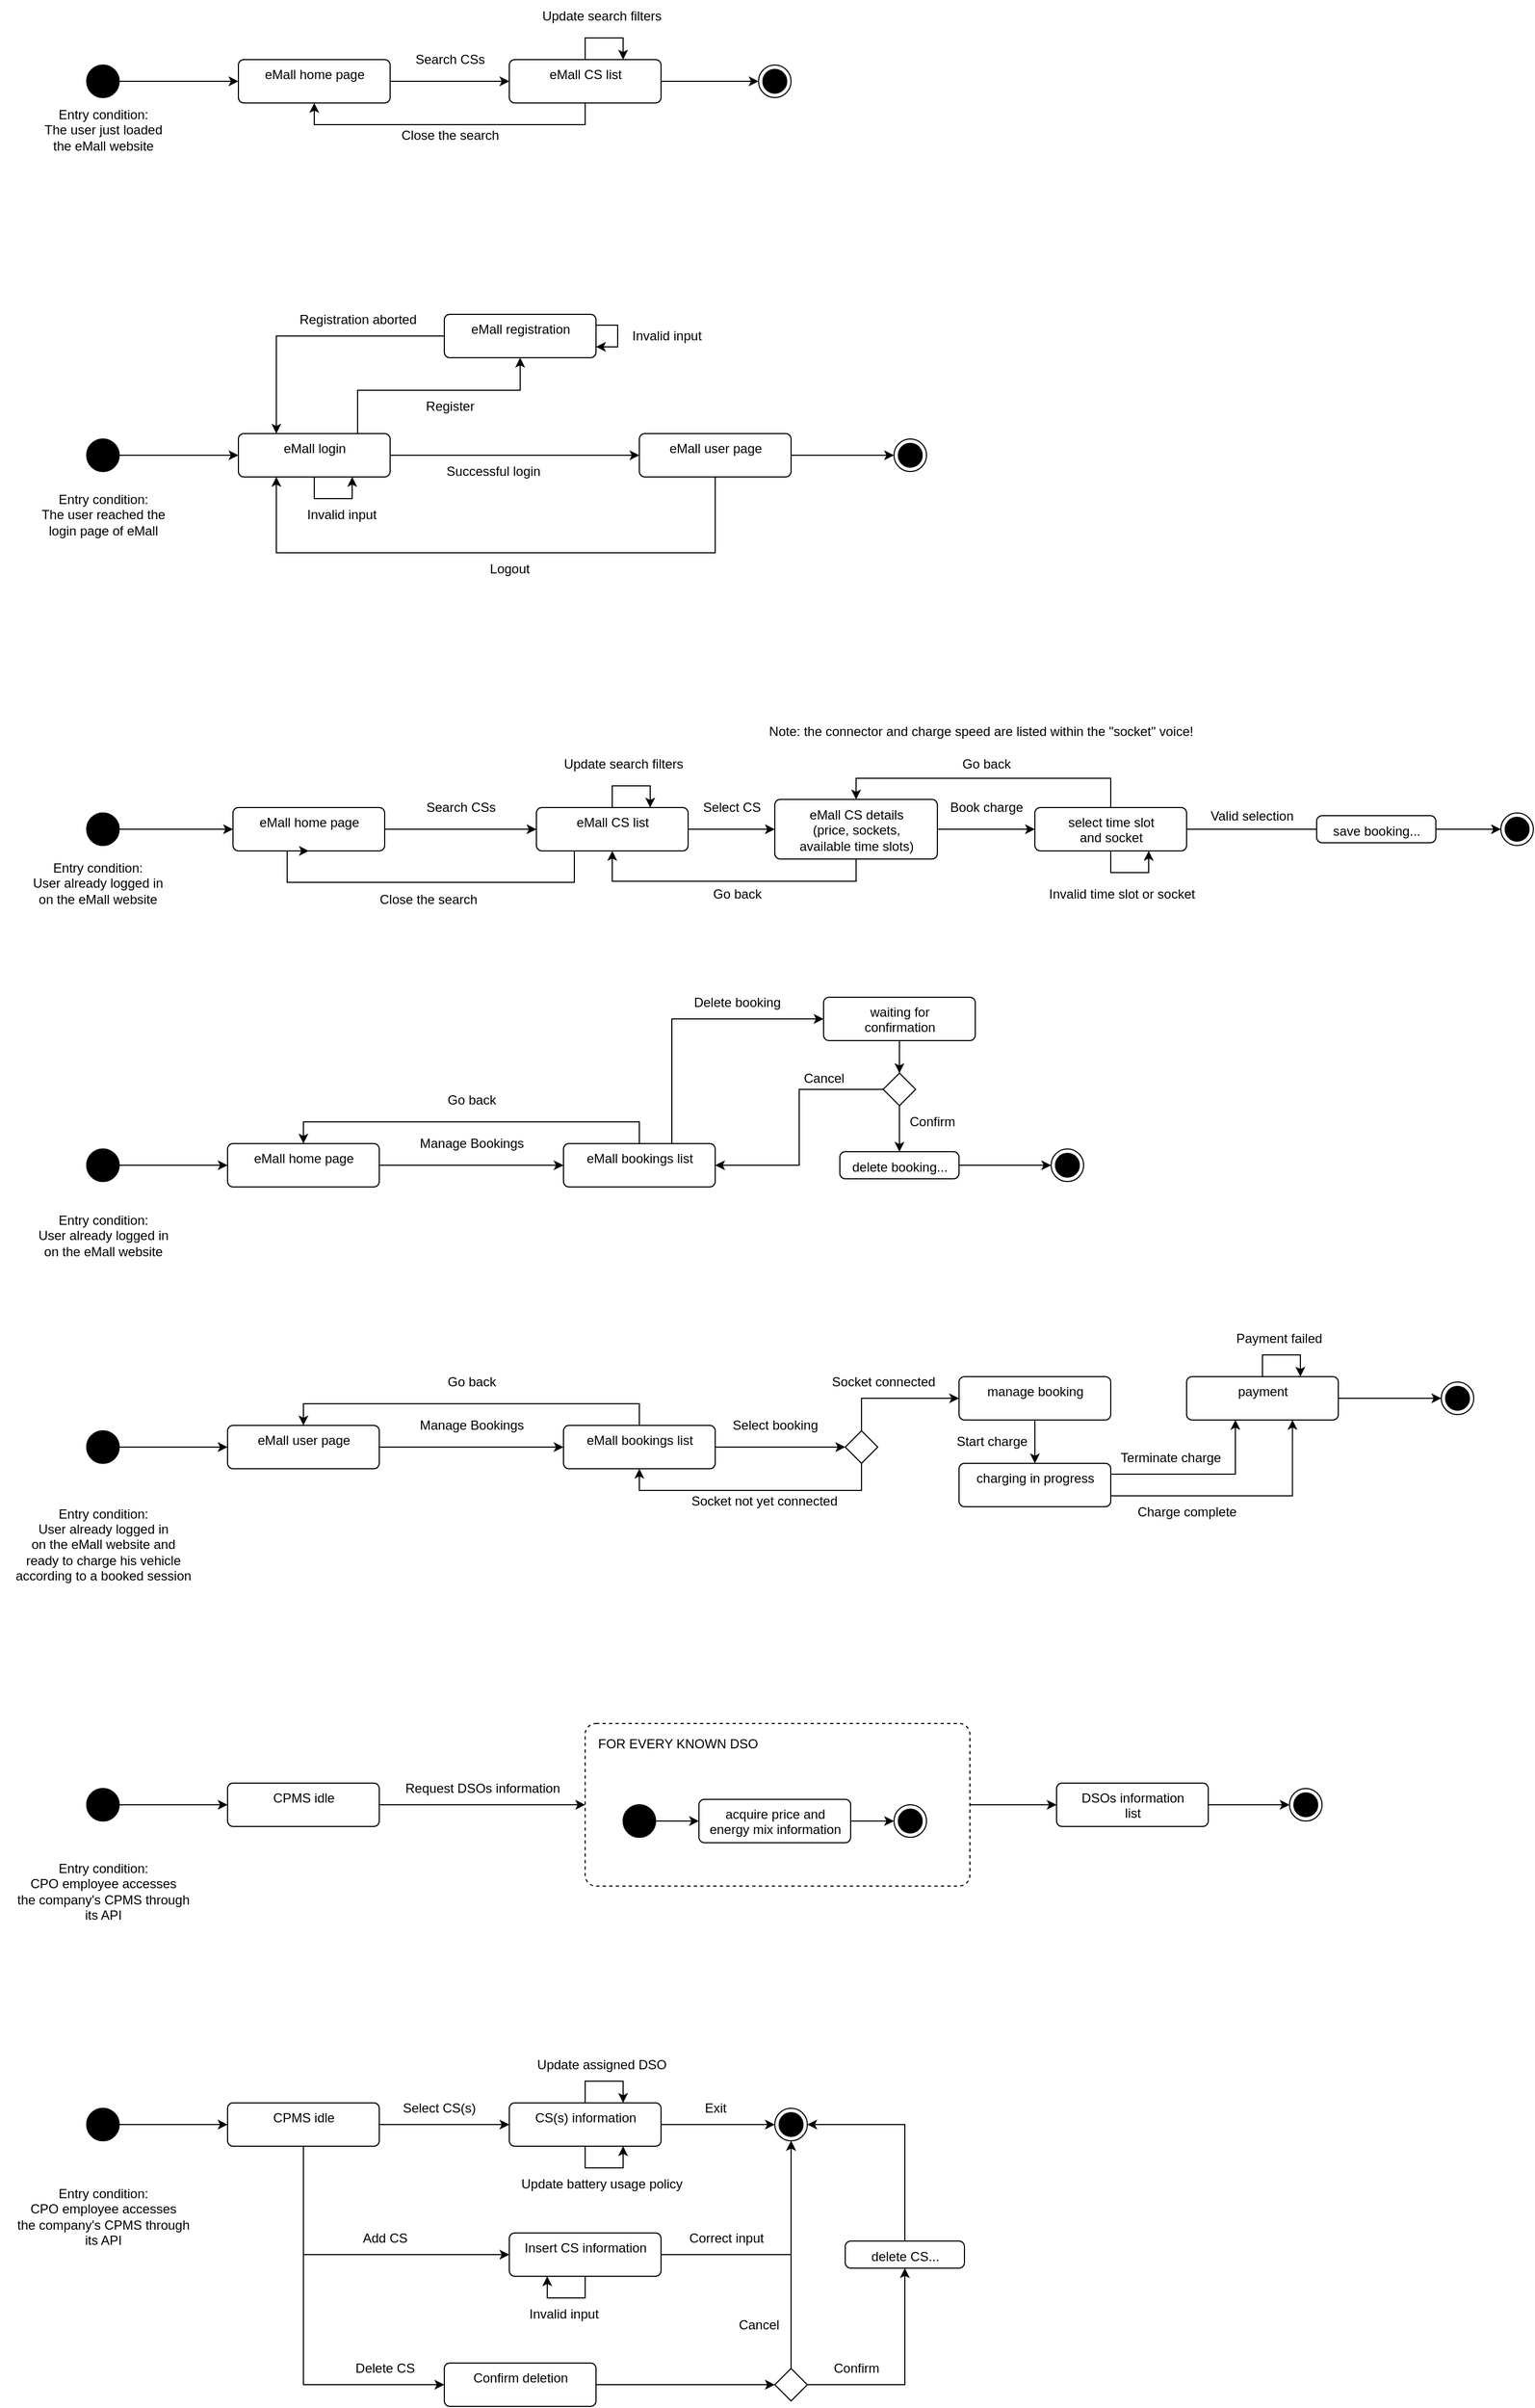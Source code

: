 <mxfile version="20.5.3" type="device"><diagram id="C5RBs43oDa-KdzZeNtuy" name="Page-1"><mxGraphModel dx="1718" dy="927" grid="1" gridSize="10" guides="1" tooltips="1" connect="1" arrows="1" fold="1" page="1" pageScale="1" pageWidth="4681" pageHeight="3300" math="0" shadow="0"><root><mxCell id="WIyWlLk6GJQsqaUBKTNV-0"/><mxCell id="WIyWlLk6GJQsqaUBKTNV-1" parent="WIyWlLk6GJQsqaUBKTNV-0"/><mxCell id="OtQPe9uXSExSUuYNANN4-5" style="edgeStyle=orthogonalEdgeStyle;rounded=0;orthogonalLoop=1;jettySize=auto;html=1;" parent="WIyWlLk6GJQsqaUBKTNV-1" source="OtQPe9uXSExSUuYNANN4-1" target="OtQPe9uXSExSUuYNANN4-2" edge="1"><mxGeometry relative="1" as="geometry"/></mxCell><mxCell id="OtQPe9uXSExSUuYNANN4-1" value="" style="ellipse;fillColor=strokeColor;" parent="WIyWlLk6GJQsqaUBKTNV-1" vertex="1"><mxGeometry x="110" y="455" width="30" height="30" as="geometry"/></mxCell><mxCell id="D8yRVli4cVq_1flrbbhO-0" style="edgeStyle=orthogonalEdgeStyle;rounded=0;orthogonalLoop=1;jettySize=auto;html=1;" edge="1" parent="WIyWlLk6GJQsqaUBKTNV-1" source="OtQPe9uXSExSUuYNANN4-2" target="OtQPe9uXSExSUuYNANN4-19"><mxGeometry relative="1" as="geometry"/></mxCell><mxCell id="D8yRVli4cVq_1flrbbhO-3" style="edgeStyle=orthogonalEdgeStyle;rounded=0;orthogonalLoop=1;jettySize=auto;html=1;entryX=0.5;entryY=1;entryDx=0;entryDy=0;" edge="1" parent="WIyWlLk6GJQsqaUBKTNV-1" source="OtQPe9uXSExSUuYNANN4-2" target="OtQPe9uXSExSUuYNANN4-6"><mxGeometry relative="1" as="geometry"><Array as="points"><mxPoint x="360" y="410"/><mxPoint x="510" y="410"/></Array></mxGeometry></mxCell><mxCell id="OtQPe9uXSExSUuYNANN4-2" value="eMall login" style="html=1;align=center;verticalAlign=top;rounded=1;absoluteArcSize=1;arcSize=10;dashed=0;" parent="WIyWlLk6GJQsqaUBKTNV-1" vertex="1"><mxGeometry x="250" y="450" width="140" height="40" as="geometry"/></mxCell><mxCell id="D8yRVli4cVq_1flrbbhO-4" style="edgeStyle=orthogonalEdgeStyle;rounded=0;orthogonalLoop=1;jettySize=auto;html=1;entryX=0.25;entryY=0;entryDx=0;entryDy=0;" edge="1" parent="WIyWlLk6GJQsqaUBKTNV-1" source="OtQPe9uXSExSUuYNANN4-6" target="OtQPe9uXSExSUuYNANN4-2"><mxGeometry relative="1" as="geometry"/></mxCell><mxCell id="OtQPe9uXSExSUuYNANN4-6" value="eMall registration" style="html=1;align=center;verticalAlign=top;rounded=1;absoluteArcSize=1;arcSize=10;dashed=0;" parent="WIyWlLk6GJQsqaUBKTNV-1" vertex="1"><mxGeometry x="440" y="340" width="140" height="40" as="geometry"/></mxCell><mxCell id="OtQPe9uXSExSUuYNANN4-9" value="Register" style="text;html=1;align=center;verticalAlign=middle;resizable=0;points=[];autosize=1;strokeColor=none;fillColor=none;" parent="WIyWlLk6GJQsqaUBKTNV-1" vertex="1"><mxGeometry x="410" y="410" width="70" height="30" as="geometry"/></mxCell><mxCell id="OtQPe9uXSExSUuYNANN4-18" value="Registration aborted" style="text;html=1;align=center;verticalAlign=middle;resizable=0;points=[];autosize=1;strokeColor=none;fillColor=none;" parent="WIyWlLk6GJQsqaUBKTNV-1" vertex="1"><mxGeometry x="290" y="330" width="140" height="30" as="geometry"/></mxCell><mxCell id="OtQPe9uXSExSUuYNANN4-22" style="edgeStyle=orthogonalEdgeStyle;rounded=0;orthogonalLoop=1;jettySize=auto;html=1;" parent="WIyWlLk6GJQsqaUBKTNV-1" source="OtQPe9uXSExSUuYNANN4-19" target="OtQPe9uXSExSUuYNANN4-21" edge="1"><mxGeometry relative="1" as="geometry"/></mxCell><mxCell id="D8yRVli4cVq_1flrbbhO-1" style="edgeStyle=orthogonalEdgeStyle;rounded=0;orthogonalLoop=1;jettySize=auto;html=1;entryX=0.25;entryY=1;entryDx=0;entryDy=0;" edge="1" parent="WIyWlLk6GJQsqaUBKTNV-1" source="OtQPe9uXSExSUuYNANN4-19" target="OtQPe9uXSExSUuYNANN4-2"><mxGeometry relative="1" as="geometry"><Array as="points"><mxPoint x="690" y="560"/><mxPoint x="285" y="560"/></Array></mxGeometry></mxCell><mxCell id="OtQPe9uXSExSUuYNANN4-19" value="eMall user page" style="html=1;align=center;verticalAlign=top;rounded=1;absoluteArcSize=1;arcSize=10;dashed=0;" parent="WIyWlLk6GJQsqaUBKTNV-1" vertex="1"><mxGeometry x="620" y="450" width="140" height="40" as="geometry"/></mxCell><mxCell id="OtQPe9uXSExSUuYNANN4-21" value="" style="ellipse;html=1;shape=endState;fillColor=strokeColor;" parent="WIyWlLk6GJQsqaUBKTNV-1" vertex="1"><mxGeometry x="855" y="455" width="30" height="30" as="geometry"/></mxCell><mxCell id="OtQPe9uXSExSUuYNANN4-23" style="edgeStyle=orthogonalEdgeStyle;rounded=0;orthogonalLoop=1;jettySize=auto;html=1;" parent="WIyWlLk6GJQsqaUBKTNV-1" source="OtQPe9uXSExSUuYNANN4-6" target="OtQPe9uXSExSUuYNANN4-6" edge="1"><mxGeometry relative="1" as="geometry"/></mxCell><mxCell id="OtQPe9uXSExSUuYNANN4-24" value="Invalid input" style="text;html=1;align=center;verticalAlign=middle;resizable=0;points=[];autosize=1;strokeColor=none;fillColor=none;" parent="WIyWlLk6GJQsqaUBKTNV-1" vertex="1"><mxGeometry x="600" y="345" width="90" height="30" as="geometry"/></mxCell><mxCell id="OtQPe9uXSExSUuYNANN4-26" value="Successful login" style="text;html=1;align=center;verticalAlign=middle;resizable=0;points=[];autosize=1;strokeColor=none;fillColor=none;" parent="WIyWlLk6GJQsqaUBKTNV-1" vertex="1"><mxGeometry x="430" y="470" width="110" height="30" as="geometry"/></mxCell><mxCell id="OtQPe9uXSExSUuYNANN4-30" style="edgeStyle=orthogonalEdgeStyle;rounded=0;orthogonalLoop=1;jettySize=auto;html=1;" parent="WIyWlLk6GJQsqaUBKTNV-1" source="OtQPe9uXSExSUuYNANN4-27" target="OtQPe9uXSExSUuYNANN4-28" edge="1"><mxGeometry relative="1" as="geometry"/></mxCell><mxCell id="OtQPe9uXSExSUuYNANN4-27" value="" style="ellipse;fillColor=strokeColor;" parent="WIyWlLk6GJQsqaUBKTNV-1" vertex="1"><mxGeometry x="110" y="800" width="30" height="30" as="geometry"/></mxCell><mxCell id="OtQPe9uXSExSUuYNANN4-51" style="edgeStyle=orthogonalEdgeStyle;rounded=0;orthogonalLoop=1;jettySize=auto;html=1;" parent="WIyWlLk6GJQsqaUBKTNV-1" source="OtQPe9uXSExSUuYNANN4-28" target="OtQPe9uXSExSUuYNANN4-48" edge="1"><mxGeometry relative="1" as="geometry"/></mxCell><mxCell id="OtQPe9uXSExSUuYNANN4-28" value="eMall home page" style="html=1;align=center;verticalAlign=top;rounded=1;absoluteArcSize=1;arcSize=10;dashed=0;" parent="WIyWlLk6GJQsqaUBKTNV-1" vertex="1"><mxGeometry x="245" y="795" width="140" height="40" as="geometry"/></mxCell><mxCell id="OtQPe9uXSExSUuYNANN4-33" style="edgeStyle=orthogonalEdgeStyle;rounded=0;orthogonalLoop=1;jettySize=auto;html=1;" parent="WIyWlLk6GJQsqaUBKTNV-1" source="OtQPe9uXSExSUuYNANN4-31" target="OtQPe9uXSExSUuYNANN4-32" edge="1"><mxGeometry relative="1" as="geometry"/></mxCell><mxCell id="OtQPe9uXSExSUuYNANN4-31" value="" style="ellipse;fillColor=strokeColor;" parent="WIyWlLk6GJQsqaUBKTNV-1" vertex="1"><mxGeometry x="110" y="110" width="30" height="30" as="geometry"/></mxCell><mxCell id="OtQPe9uXSExSUuYNANN4-35" style="edgeStyle=orthogonalEdgeStyle;rounded=0;orthogonalLoop=1;jettySize=auto;html=1;entryX=0;entryY=0.5;entryDx=0;entryDy=0;" parent="WIyWlLk6GJQsqaUBKTNV-1" source="OtQPe9uXSExSUuYNANN4-32" target="OtQPe9uXSExSUuYNANN4-34" edge="1"><mxGeometry relative="1" as="geometry"/></mxCell><mxCell id="OtQPe9uXSExSUuYNANN4-32" value="eMall home page" style="html=1;align=center;verticalAlign=top;rounded=1;absoluteArcSize=1;arcSize=10;dashed=0;" parent="WIyWlLk6GJQsqaUBKTNV-1" vertex="1"><mxGeometry x="250" y="105" width="140" height="40" as="geometry"/></mxCell><mxCell id="OtQPe9uXSExSUuYNANN4-42" style="edgeStyle=orthogonalEdgeStyle;rounded=0;orthogonalLoop=1;jettySize=auto;html=1;" parent="WIyWlLk6GJQsqaUBKTNV-1" source="OtQPe9uXSExSUuYNANN4-34" target="OtQPe9uXSExSUuYNANN4-39" edge="1"><mxGeometry relative="1" as="geometry"/></mxCell><mxCell id="OtQPe9uXSExSUuYNANN4-43" style="edgeStyle=orthogonalEdgeStyle;rounded=0;orthogonalLoop=1;jettySize=auto;html=1;entryX=0.5;entryY=1;entryDx=0;entryDy=0;" parent="WIyWlLk6GJQsqaUBKTNV-1" source="OtQPe9uXSExSUuYNANN4-34" target="OtQPe9uXSExSUuYNANN4-32" edge="1"><mxGeometry relative="1" as="geometry"><Array as="points"><mxPoint x="570" y="165"/><mxPoint x="320" y="165"/></Array></mxGeometry></mxCell><mxCell id="OtQPe9uXSExSUuYNANN4-34" value="eMall CS list" style="html=1;align=center;verticalAlign=top;rounded=1;absoluteArcSize=1;arcSize=10;dashed=0;" parent="WIyWlLk6GJQsqaUBKTNV-1" vertex="1"><mxGeometry x="500" y="105" width="140" height="40" as="geometry"/></mxCell><mxCell id="OtQPe9uXSExSUuYNANN4-36" value="Search CSs" style="text;html=1;align=center;verticalAlign=middle;resizable=0;points=[];autosize=1;strokeColor=none;fillColor=none;" parent="WIyWlLk6GJQsqaUBKTNV-1" vertex="1"><mxGeometry x="400" y="90" width="90" height="30" as="geometry"/></mxCell><mxCell id="OtQPe9uXSExSUuYNANN4-37" style="edgeStyle=orthogonalEdgeStyle;rounded=0;orthogonalLoop=1;jettySize=auto;html=1;entryX=0.75;entryY=0;entryDx=0;entryDy=0;" parent="WIyWlLk6GJQsqaUBKTNV-1" source="OtQPe9uXSExSUuYNANN4-34" target="OtQPe9uXSExSUuYNANN4-34" edge="1"><mxGeometry relative="1" as="geometry"><Array as="points"><mxPoint x="570" y="85"/><mxPoint x="605" y="85"/></Array></mxGeometry></mxCell><mxCell id="OtQPe9uXSExSUuYNANN4-38" value="Update search filters" style="text;html=1;align=center;verticalAlign=middle;resizable=0;points=[];autosize=1;strokeColor=none;fillColor=none;" parent="WIyWlLk6GJQsqaUBKTNV-1" vertex="1"><mxGeometry x="515" y="50" width="140" height="30" as="geometry"/></mxCell><mxCell id="OtQPe9uXSExSUuYNANN4-39" value="" style="ellipse;html=1;shape=endState;fillColor=strokeColor;" parent="WIyWlLk6GJQsqaUBKTNV-1" vertex="1"><mxGeometry x="730" y="110" width="30" height="30" as="geometry"/></mxCell><mxCell id="OtQPe9uXSExSUuYNANN4-44" value="Close the search" style="text;html=1;align=center;verticalAlign=middle;resizable=0;points=[];autosize=1;strokeColor=none;fillColor=none;" parent="WIyWlLk6GJQsqaUBKTNV-1" vertex="1"><mxGeometry x="385" y="160" width="120" height="30" as="geometry"/></mxCell><mxCell id="OtQPe9uXSExSUuYNANN4-46" value="Logout" style="text;html=1;align=center;verticalAlign=middle;resizable=0;points=[];autosize=1;strokeColor=none;fillColor=none;" parent="WIyWlLk6GJQsqaUBKTNV-1" vertex="1"><mxGeometry x="470" y="560" width="60" height="30" as="geometry"/></mxCell><mxCell id="OtQPe9uXSExSUuYNANN4-55" style="edgeStyle=orthogonalEdgeStyle;rounded=0;orthogonalLoop=1;jettySize=auto;html=1;entryX=0;entryY=0.5;entryDx=0;entryDy=0;" parent="WIyWlLk6GJQsqaUBKTNV-1" source="OtQPe9uXSExSUuYNANN4-48" target="OtQPe9uXSExSUuYNANN4-54" edge="1"><mxGeometry relative="1" as="geometry"/></mxCell><mxCell id="OtQPe9uXSExSUuYNANN4-88" style="edgeStyle=orthogonalEdgeStyle;rounded=0;orthogonalLoop=1;jettySize=auto;html=1;exitX=0.25;exitY=1;exitDx=0;exitDy=0;entryX=0.5;entryY=1;entryDx=0;entryDy=0;" parent="WIyWlLk6GJQsqaUBKTNV-1" source="OtQPe9uXSExSUuYNANN4-48" target="OtQPe9uXSExSUuYNANN4-28" edge="1"><mxGeometry relative="1" as="geometry"><Array as="points"><mxPoint x="560" y="864"/><mxPoint x="295" y="864"/></Array></mxGeometry></mxCell><mxCell id="OtQPe9uXSExSUuYNANN4-48" value="eMall CS list" style="html=1;align=center;verticalAlign=top;rounded=1;absoluteArcSize=1;arcSize=10;dashed=0;" parent="WIyWlLk6GJQsqaUBKTNV-1" vertex="1"><mxGeometry x="525" y="795" width="140" height="40" as="geometry"/></mxCell><mxCell id="OtQPe9uXSExSUuYNANN4-50" value="Search CSs" style="text;html=1;align=center;verticalAlign=middle;resizable=0;points=[];autosize=1;strokeColor=none;fillColor=none;" parent="WIyWlLk6GJQsqaUBKTNV-1" vertex="1"><mxGeometry x="410" y="780" width="90" height="30" as="geometry"/></mxCell><mxCell id="OtQPe9uXSExSUuYNANN4-52" value="Update search filters" style="text;html=1;align=center;verticalAlign=middle;resizable=0;points=[];autosize=1;strokeColor=none;fillColor=none;" parent="WIyWlLk6GJQsqaUBKTNV-1" vertex="1"><mxGeometry x="535" y="740" width="140" height="30" as="geometry"/></mxCell><mxCell id="OtQPe9uXSExSUuYNANN4-53" style="edgeStyle=orthogonalEdgeStyle;rounded=0;orthogonalLoop=1;jettySize=auto;html=1;entryX=0.75;entryY=0;entryDx=0;entryDy=0;" parent="WIyWlLk6GJQsqaUBKTNV-1" source="OtQPe9uXSExSUuYNANN4-48" target="OtQPe9uXSExSUuYNANN4-48" edge="1"><mxGeometry relative="1" as="geometry"><Array as="points"><mxPoint x="595" y="775"/><mxPoint x="630" y="775"/></Array></mxGeometry></mxCell><mxCell id="OtQPe9uXSExSUuYNANN4-58" style="edgeStyle=orthogonalEdgeStyle;rounded=0;orthogonalLoop=1;jettySize=auto;html=1;entryX=0.5;entryY=1;entryDx=0;entryDy=0;" parent="WIyWlLk6GJQsqaUBKTNV-1" source="OtQPe9uXSExSUuYNANN4-54" target="OtQPe9uXSExSUuYNANN4-48" edge="1"><mxGeometry relative="1" as="geometry"><Array as="points"><mxPoint x="820" y="863"/><mxPoint x="595" y="863"/></Array></mxGeometry></mxCell><mxCell id="OtQPe9uXSExSUuYNANN4-62" style="edgeStyle=orthogonalEdgeStyle;rounded=0;orthogonalLoop=1;jettySize=auto;html=1;entryX=0;entryY=0.5;entryDx=0;entryDy=0;" parent="WIyWlLk6GJQsqaUBKTNV-1" source="OtQPe9uXSExSUuYNANN4-54" target="OtQPe9uXSExSUuYNANN4-60" edge="1"><mxGeometry relative="1" as="geometry"/></mxCell><mxCell id="OtQPe9uXSExSUuYNANN4-54" value="&lt;div&gt;eMall CS details&lt;/div&gt;&lt;div&gt;(price, sockets,&lt;br&gt;&lt;/div&gt;&lt;div&gt;available time slots)&lt;br&gt;&lt;/div&gt;" style="html=1;align=center;verticalAlign=top;rounded=1;absoluteArcSize=1;arcSize=10;dashed=0;" parent="WIyWlLk6GJQsqaUBKTNV-1" vertex="1"><mxGeometry x="745" y="787.5" width="150" height="55" as="geometry"/></mxCell><mxCell id="OtQPe9uXSExSUuYNANN4-59" value="Go back" style="text;html=1;align=center;verticalAlign=middle;resizable=0;points=[];autosize=1;strokeColor=none;fillColor=none;" parent="WIyWlLk6GJQsqaUBKTNV-1" vertex="1"><mxGeometry x="675" y="860" width="70" height="30" as="geometry"/></mxCell><mxCell id="OtQPe9uXSExSUuYNANN4-70" style="edgeStyle=orthogonalEdgeStyle;rounded=0;orthogonalLoop=1;jettySize=auto;html=1;entryX=0;entryY=0.5;entryDx=0;entryDy=0;startArrow=none;" parent="WIyWlLk6GJQsqaUBKTNV-1" source="D8yRVli4cVq_1flrbbhO-13" target="OtQPe9uXSExSUuYNANN4-67" edge="1"><mxGeometry relative="1" as="geometry"/></mxCell><mxCell id="OtQPe9uXSExSUuYNANN4-71" style="edgeStyle=orthogonalEdgeStyle;rounded=0;orthogonalLoop=1;jettySize=auto;html=1;entryX=0.5;entryY=0;entryDx=0;entryDy=0;" parent="WIyWlLk6GJQsqaUBKTNV-1" source="OtQPe9uXSExSUuYNANN4-60" target="OtQPe9uXSExSUuYNANN4-54" edge="1"><mxGeometry relative="1" as="geometry"><Array as="points"><mxPoint x="1055" y="768"/><mxPoint x="820" y="768"/></Array></mxGeometry></mxCell><mxCell id="OtQPe9uXSExSUuYNANN4-60" value="&lt;div&gt;select time slot&lt;/div&gt;&lt;div&gt;and socket&lt;br&gt;&lt;/div&gt;" style="html=1;align=center;verticalAlign=top;rounded=1;absoluteArcSize=1;arcSize=10;dashed=0;" parent="WIyWlLk6GJQsqaUBKTNV-1" vertex="1"><mxGeometry x="985" y="795" width="140" height="40" as="geometry"/></mxCell><mxCell id="OtQPe9uXSExSUuYNANN4-61" value="Select CS" style="text;html=1;align=center;verticalAlign=middle;resizable=0;points=[];autosize=1;strokeColor=none;fillColor=none;" parent="WIyWlLk6GJQsqaUBKTNV-1" vertex="1"><mxGeometry x="665" y="780" width="80" height="30" as="geometry"/></mxCell><mxCell id="OtQPe9uXSExSUuYNANN4-65" value="Book charge" style="text;html=1;align=center;verticalAlign=middle;resizable=0;points=[];autosize=1;strokeColor=none;fillColor=none;" parent="WIyWlLk6GJQsqaUBKTNV-1" vertex="1"><mxGeometry x="895" y="780" width="90" height="30" as="geometry"/></mxCell><mxCell id="OtQPe9uXSExSUuYNANN4-66" value="Note: the connector and charge speed are listed within the &quot;socket&quot; voice!" style="text;html=1;align=center;verticalAlign=middle;resizable=0;points=[];autosize=1;strokeColor=none;fillColor=none;" parent="WIyWlLk6GJQsqaUBKTNV-1" vertex="1"><mxGeometry x="725" y="710" width="420" height="30" as="geometry"/></mxCell><mxCell id="OtQPe9uXSExSUuYNANN4-67" value="" style="ellipse;html=1;shape=endState;fillColor=strokeColor;" parent="WIyWlLk6GJQsqaUBKTNV-1" vertex="1"><mxGeometry x="1415" y="800" width="30" height="30" as="geometry"/></mxCell><mxCell id="OtQPe9uXSExSUuYNANN4-72" value="Go back" style="text;html=1;align=center;verticalAlign=middle;resizable=0;points=[];autosize=1;strokeColor=none;fillColor=none;" parent="WIyWlLk6GJQsqaUBKTNV-1" vertex="1"><mxGeometry x="905" y="740" width="70" height="30" as="geometry"/></mxCell><mxCell id="OtQPe9uXSExSUuYNANN4-74" style="edgeStyle=orthogonalEdgeStyle;rounded=0;orthogonalLoop=1;jettySize=auto;html=1;entryX=0.75;entryY=1;entryDx=0;entryDy=0;" parent="WIyWlLk6GJQsqaUBKTNV-1" source="OtQPe9uXSExSUuYNANN4-60" target="OtQPe9uXSExSUuYNANN4-60" edge="1"><mxGeometry relative="1" as="geometry"><Array as="points"><mxPoint x="1055" y="855"/><mxPoint x="1090" y="855"/></Array></mxGeometry></mxCell><mxCell id="OtQPe9uXSExSUuYNANN4-75" value="Invalid time slot or socket" style="text;html=1;align=center;verticalAlign=middle;resizable=0;points=[];autosize=1;strokeColor=none;fillColor=none;" parent="WIyWlLk6GJQsqaUBKTNV-1" vertex="1"><mxGeometry x="985" y="860" width="160" height="30" as="geometry"/></mxCell><mxCell id="OtQPe9uXSExSUuYNANN4-82" style="edgeStyle=orthogonalEdgeStyle;rounded=0;orthogonalLoop=1;jettySize=auto;html=1;" parent="WIyWlLk6GJQsqaUBKTNV-1" source="OtQPe9uXSExSUuYNANN4-76" target="OtQPe9uXSExSUuYNANN4-79" edge="1"><mxGeometry relative="1" as="geometry"/></mxCell><mxCell id="OtQPe9uXSExSUuYNANN4-76" value="" style="ellipse;fillColor=strokeColor;" parent="WIyWlLk6GJQsqaUBKTNV-1" vertex="1"><mxGeometry x="110" y="1110" width="30" height="30" as="geometry"/></mxCell><mxCell id="OtQPe9uXSExSUuYNANN4-84" style="edgeStyle=orthogonalEdgeStyle;rounded=0;orthogonalLoop=1;jettySize=auto;html=1;" parent="WIyWlLk6GJQsqaUBKTNV-1" source="OtQPe9uXSExSUuYNANN4-79" target="OtQPe9uXSExSUuYNANN4-83" edge="1"><mxGeometry relative="1" as="geometry"/></mxCell><mxCell id="OtQPe9uXSExSUuYNANN4-79" value="eMall home page" style="html=1;align=center;verticalAlign=top;rounded=1;absoluteArcSize=1;arcSize=10;dashed=0;" parent="WIyWlLk6GJQsqaUBKTNV-1" vertex="1"><mxGeometry x="240" y="1105" width="140" height="40" as="geometry"/></mxCell><mxCell id="OtQPe9uXSExSUuYNANN4-86" style="edgeStyle=orthogonalEdgeStyle;rounded=0;orthogonalLoop=1;jettySize=auto;html=1;entryX=0.5;entryY=0;entryDx=0;entryDy=0;" parent="WIyWlLk6GJQsqaUBKTNV-1" source="OtQPe9uXSExSUuYNANN4-83" target="OtQPe9uXSExSUuYNANN4-79" edge="1"><mxGeometry relative="1" as="geometry"><Array as="points"><mxPoint x="620" y="1085"/><mxPoint x="310" y="1085"/></Array></mxGeometry></mxCell><mxCell id="OtQPe9uXSExSUuYNANN4-95" style="edgeStyle=orthogonalEdgeStyle;rounded=0;orthogonalLoop=1;jettySize=auto;html=1;entryX=0;entryY=0.5;entryDx=0;entryDy=0;" parent="WIyWlLk6GJQsqaUBKTNV-1" source="OtQPe9uXSExSUuYNANN4-83" target="OtQPe9uXSExSUuYNANN4-92" edge="1"><mxGeometry relative="1" as="geometry"><Array as="points"><mxPoint x="650" y="990"/></Array></mxGeometry></mxCell><mxCell id="OtQPe9uXSExSUuYNANN4-83" value="eMall bookings list" style="html=1;align=center;verticalAlign=top;rounded=1;absoluteArcSize=1;arcSize=10;dashed=0;" parent="WIyWlLk6GJQsqaUBKTNV-1" vertex="1"><mxGeometry x="550" y="1105" width="140" height="40" as="geometry"/></mxCell><mxCell id="OtQPe9uXSExSUuYNANN4-85" value="Manage Bookings" style="text;html=1;align=center;verticalAlign=middle;resizable=0;points=[];autosize=1;strokeColor=none;fillColor=none;" parent="WIyWlLk6GJQsqaUBKTNV-1" vertex="1"><mxGeometry x="405" y="1090" width="120" height="30" as="geometry"/></mxCell><mxCell id="OtQPe9uXSExSUuYNANN4-87" value="Go back" style="text;html=1;align=center;verticalAlign=middle;resizable=0;points=[];autosize=1;strokeColor=none;fillColor=none;" parent="WIyWlLk6GJQsqaUBKTNV-1" vertex="1"><mxGeometry x="430" y="1050" width="70" height="30" as="geometry"/></mxCell><mxCell id="OtQPe9uXSExSUuYNANN4-102" style="edgeStyle=orthogonalEdgeStyle;rounded=0;orthogonalLoop=1;jettySize=auto;html=1;entryX=0.5;entryY=0;entryDx=0;entryDy=0;" parent="WIyWlLk6GJQsqaUBKTNV-1" source="OtQPe9uXSExSUuYNANN4-92" target="OtQPe9uXSExSUuYNANN4-101" edge="1"><mxGeometry relative="1" as="geometry"/></mxCell><mxCell id="OtQPe9uXSExSUuYNANN4-92" value="&lt;div&gt;waiting for&lt;/div&gt;&lt;div&gt;confirmation&lt;/div&gt;" style="html=1;align=center;verticalAlign=top;rounded=1;absoluteArcSize=1;arcSize=10;dashed=0;" parent="WIyWlLk6GJQsqaUBKTNV-1" vertex="1"><mxGeometry x="790" y="970" width="140" height="40" as="geometry"/></mxCell><mxCell id="OtQPe9uXSExSUuYNANN4-96" value="Delete booking" style="text;html=1;align=center;verticalAlign=middle;resizable=0;points=[];autosize=1;strokeColor=none;fillColor=none;" parent="WIyWlLk6GJQsqaUBKTNV-1" vertex="1"><mxGeometry x="655" y="960" width="110" height="30" as="geometry"/></mxCell><mxCell id="OtQPe9uXSExSUuYNANN4-104" style="edgeStyle=orthogonalEdgeStyle;rounded=0;orthogonalLoop=1;jettySize=auto;html=1;entryX=1;entryY=0.5;entryDx=0;entryDy=0;" parent="WIyWlLk6GJQsqaUBKTNV-1" source="OtQPe9uXSExSUuYNANN4-101" target="OtQPe9uXSExSUuYNANN4-83" edge="1"><mxGeometry relative="1" as="geometry"/></mxCell><mxCell id="OtQPe9uXSExSUuYNANN4-108" style="edgeStyle=orthogonalEdgeStyle;rounded=0;orthogonalLoop=1;jettySize=auto;html=1;" parent="WIyWlLk6GJQsqaUBKTNV-1" source="OtQPe9uXSExSUuYNANN4-101" target="OtQPe9uXSExSUuYNANN4-107" edge="1"><mxGeometry relative="1" as="geometry"/></mxCell><mxCell id="OtQPe9uXSExSUuYNANN4-101" value="" style="rhombus;" parent="WIyWlLk6GJQsqaUBKTNV-1" vertex="1"><mxGeometry x="845" y="1040" width="30" height="30" as="geometry"/></mxCell><mxCell id="OtQPe9uXSExSUuYNANN4-114" style="edgeStyle=orthogonalEdgeStyle;rounded=0;orthogonalLoop=1;jettySize=auto;html=1;entryX=0;entryY=0.5;entryDx=0;entryDy=0;" parent="WIyWlLk6GJQsqaUBKTNV-1" source="OtQPe9uXSExSUuYNANN4-107" target="OtQPe9uXSExSUuYNANN4-113" edge="1"><mxGeometry relative="1" as="geometry"/></mxCell><mxCell id="OtQPe9uXSExSUuYNANN4-107" value="delete booking..." style="html=1;align=center;verticalAlign=top;rounded=1;absoluteArcSize=1;arcSize=10;dashed=0;" parent="WIyWlLk6GJQsqaUBKTNV-1" vertex="1"><mxGeometry x="805" y="1112.5" width="110" height="25" as="geometry"/></mxCell><mxCell id="OtQPe9uXSExSUuYNANN4-110" value="Cancel" style="text;html=1;align=center;verticalAlign=middle;resizable=0;points=[];autosize=1;strokeColor=none;fillColor=none;" parent="WIyWlLk6GJQsqaUBKTNV-1" vertex="1"><mxGeometry x="760" y="1030" width="60" height="30" as="geometry"/></mxCell><mxCell id="OtQPe9uXSExSUuYNANN4-111" value="Confirm" style="text;html=1;align=center;verticalAlign=middle;resizable=0;points=[];autosize=1;strokeColor=none;fillColor=none;" parent="WIyWlLk6GJQsqaUBKTNV-1" vertex="1"><mxGeometry x="855" y="1070" width="70" height="30" as="geometry"/></mxCell><mxCell id="OtQPe9uXSExSUuYNANN4-112" value="Valid selection" style="text;html=1;align=center;verticalAlign=middle;resizable=0;points=[];autosize=1;strokeColor=none;fillColor=none;" parent="WIyWlLk6GJQsqaUBKTNV-1" vertex="1"><mxGeometry x="1135" y="787.5" width="100" height="30" as="geometry"/></mxCell><mxCell id="OtQPe9uXSExSUuYNANN4-113" value="" style="ellipse;html=1;shape=endState;fillColor=strokeColor;" parent="WIyWlLk6GJQsqaUBKTNV-1" vertex="1"><mxGeometry x="1000" y="1110" width="30" height="30" as="geometry"/></mxCell><mxCell id="OtQPe9uXSExSUuYNANN4-115" style="edgeStyle=orthogonalEdgeStyle;rounded=0;orthogonalLoop=1;jettySize=auto;html=1;" parent="WIyWlLk6GJQsqaUBKTNV-1" source="OtQPe9uXSExSUuYNANN4-116" target="OtQPe9uXSExSUuYNANN4-118" edge="1"><mxGeometry relative="1" as="geometry"/></mxCell><mxCell id="OtQPe9uXSExSUuYNANN4-116" value="" style="ellipse;fillColor=strokeColor;" parent="WIyWlLk6GJQsqaUBKTNV-1" vertex="1"><mxGeometry x="110" y="1370" width="30" height="30" as="geometry"/></mxCell><mxCell id="OtQPe9uXSExSUuYNANN4-117" style="edgeStyle=orthogonalEdgeStyle;rounded=0;orthogonalLoop=1;jettySize=auto;html=1;" parent="WIyWlLk6GJQsqaUBKTNV-1" source="OtQPe9uXSExSUuYNANN4-118" target="OtQPe9uXSExSUuYNANN4-121" edge="1"><mxGeometry relative="1" as="geometry"/></mxCell><mxCell id="OtQPe9uXSExSUuYNANN4-118" value="eMall user page" style="html=1;align=center;verticalAlign=top;rounded=1;absoluteArcSize=1;arcSize=10;dashed=0;" parent="WIyWlLk6GJQsqaUBKTNV-1" vertex="1"><mxGeometry x="240" y="1365" width="140" height="40" as="geometry"/></mxCell><mxCell id="OtQPe9uXSExSUuYNANN4-120" style="edgeStyle=orthogonalEdgeStyle;rounded=0;orthogonalLoop=1;jettySize=auto;html=1;entryX=0.5;entryY=0;entryDx=0;entryDy=0;" parent="WIyWlLk6GJQsqaUBKTNV-1" source="OtQPe9uXSExSUuYNANN4-121" target="OtQPe9uXSExSUuYNANN4-118" edge="1"><mxGeometry relative="1" as="geometry"><Array as="points"><mxPoint x="620" y="1345"/><mxPoint x="310" y="1345"/></Array></mxGeometry></mxCell><mxCell id="OtQPe9uXSExSUuYNANN4-128" style="edgeStyle=orthogonalEdgeStyle;rounded=0;orthogonalLoop=1;jettySize=auto;html=1;" parent="WIyWlLk6GJQsqaUBKTNV-1" source="OtQPe9uXSExSUuYNANN4-121" target="OtQPe9uXSExSUuYNANN4-127" edge="1"><mxGeometry relative="1" as="geometry"/></mxCell><mxCell id="OtQPe9uXSExSUuYNANN4-121" value="eMall bookings list" style="html=1;align=center;verticalAlign=top;rounded=1;absoluteArcSize=1;arcSize=10;dashed=0;" parent="WIyWlLk6GJQsqaUBKTNV-1" vertex="1"><mxGeometry x="550" y="1365" width="140" height="40" as="geometry"/></mxCell><mxCell id="OtQPe9uXSExSUuYNANN4-122" value="Manage Bookings" style="text;html=1;align=center;verticalAlign=middle;resizable=0;points=[];autosize=1;strokeColor=none;fillColor=none;" parent="WIyWlLk6GJQsqaUBKTNV-1" vertex="1"><mxGeometry x="405" y="1350" width="120" height="30" as="geometry"/></mxCell><mxCell id="OtQPe9uXSExSUuYNANN4-123" value="Go back" style="text;html=1;align=center;verticalAlign=middle;resizable=0;points=[];autosize=1;strokeColor=none;fillColor=none;" parent="WIyWlLk6GJQsqaUBKTNV-1" vertex="1"><mxGeometry x="430" y="1310" width="70" height="30" as="geometry"/></mxCell><mxCell id="OtQPe9uXSExSUuYNANN4-142" style="edgeStyle=orthogonalEdgeStyle;rounded=0;orthogonalLoop=1;jettySize=auto;html=1;" parent="WIyWlLk6GJQsqaUBKTNV-1" source="OtQPe9uXSExSUuYNANN4-124" target="OtQPe9uXSExSUuYNANN4-141" edge="1"><mxGeometry relative="1" as="geometry"/></mxCell><mxCell id="OtQPe9uXSExSUuYNANN4-124" value="manage booking" style="html=1;align=center;verticalAlign=top;rounded=1;absoluteArcSize=1;arcSize=10;dashed=0;" parent="WIyWlLk6GJQsqaUBKTNV-1" vertex="1"><mxGeometry x="915" y="1320" width="140" height="40" as="geometry"/></mxCell><mxCell id="OtQPe9uXSExSUuYNANN4-126" value="Select booking" style="text;html=1;align=center;verticalAlign=middle;resizable=0;points=[];autosize=1;strokeColor=none;fillColor=none;" parent="WIyWlLk6GJQsqaUBKTNV-1" vertex="1"><mxGeometry x="695" y="1350" width="100" height="30" as="geometry"/></mxCell><mxCell id="OtQPe9uXSExSUuYNANN4-129" style="edgeStyle=orthogonalEdgeStyle;rounded=0;orthogonalLoop=1;jettySize=auto;html=1;entryX=0;entryY=0.5;entryDx=0;entryDy=0;" parent="WIyWlLk6GJQsqaUBKTNV-1" source="OtQPe9uXSExSUuYNANN4-127" target="OtQPe9uXSExSUuYNANN4-124" edge="1"><mxGeometry relative="1" as="geometry"><Array as="points"><mxPoint x="825" y="1340"/></Array></mxGeometry></mxCell><mxCell id="OtQPe9uXSExSUuYNANN4-131" style="edgeStyle=orthogonalEdgeStyle;rounded=0;orthogonalLoop=1;jettySize=auto;html=1;entryX=0.5;entryY=1;entryDx=0;entryDy=0;" parent="WIyWlLk6GJQsqaUBKTNV-1" source="OtQPe9uXSExSUuYNANN4-127" target="OtQPe9uXSExSUuYNANN4-121" edge="1"><mxGeometry relative="1" as="geometry"><Array as="points"><mxPoint x="825" y="1425"/><mxPoint x="620" y="1425"/></Array></mxGeometry></mxCell><mxCell id="OtQPe9uXSExSUuYNANN4-127" value="" style="rhombus;" parent="WIyWlLk6GJQsqaUBKTNV-1" vertex="1"><mxGeometry x="810" y="1370" width="30" height="30" as="geometry"/></mxCell><mxCell id="OtQPe9uXSExSUuYNANN4-130" value="Socket connected" style="text;html=1;align=center;verticalAlign=middle;resizable=0;points=[];autosize=1;strokeColor=none;fillColor=none;" parent="WIyWlLk6GJQsqaUBKTNV-1" vertex="1"><mxGeometry x="785" y="1310" width="120" height="30" as="geometry"/></mxCell><mxCell id="OtQPe9uXSExSUuYNANN4-132" value="Socket not yet connected" style="text;html=1;align=center;verticalAlign=middle;resizable=0;points=[];autosize=1;strokeColor=none;fillColor=none;" parent="WIyWlLk6GJQsqaUBKTNV-1" vertex="1"><mxGeometry x="655" y="1420" width="160" height="30" as="geometry"/></mxCell><mxCell id="OtQPe9uXSExSUuYNANN4-134" value="Start charge" style="text;html=1;align=center;verticalAlign=middle;resizable=0;points=[];autosize=1;strokeColor=none;fillColor=none;" parent="WIyWlLk6GJQsqaUBKTNV-1" vertex="1"><mxGeometry x="900" y="1365" width="90" height="30" as="geometry"/></mxCell><mxCell id="OtQPe9uXSExSUuYNANN4-154" style="edgeStyle=orthogonalEdgeStyle;rounded=0;orthogonalLoop=1;jettySize=auto;html=1;entryX=0;entryY=0.5;entryDx=0;entryDy=0;" parent="WIyWlLk6GJQsqaUBKTNV-1" source="OtQPe9uXSExSUuYNANN4-135" target="OtQPe9uXSExSUuYNANN4-151" edge="1"><mxGeometry relative="1" as="geometry"/></mxCell><mxCell id="OtQPe9uXSExSUuYNANN4-135" value="payment" style="html=1;align=center;verticalAlign=top;rounded=1;absoluteArcSize=1;arcSize=10;dashed=0;" parent="WIyWlLk6GJQsqaUBKTNV-1" vertex="1"><mxGeometry x="1125" y="1320" width="140" height="40" as="geometry"/></mxCell><mxCell id="OtQPe9uXSExSUuYNANN4-143" style="edgeStyle=orthogonalEdgeStyle;rounded=0;orthogonalLoop=1;jettySize=auto;html=1;" parent="WIyWlLk6GJQsqaUBKTNV-1" source="OtQPe9uXSExSUuYNANN4-141" target="OtQPe9uXSExSUuYNANN4-135" edge="1"><mxGeometry relative="1" as="geometry"><Array as="points"><mxPoint x="1170" y="1410"/></Array></mxGeometry></mxCell><mxCell id="OtQPe9uXSExSUuYNANN4-147" style="edgeStyle=orthogonalEdgeStyle;rounded=0;orthogonalLoop=1;jettySize=auto;html=1;entryX=0.698;entryY=0.999;entryDx=0;entryDy=0;entryPerimeter=0;" parent="WIyWlLk6GJQsqaUBKTNV-1" source="OtQPe9uXSExSUuYNANN4-141" target="OtQPe9uXSExSUuYNANN4-135" edge="1"><mxGeometry relative="1" as="geometry"><Array as="points"><mxPoint x="1223" y="1430"/></Array></mxGeometry></mxCell><mxCell id="OtQPe9uXSExSUuYNANN4-141" value="charging in progress" style="html=1;align=center;verticalAlign=top;rounded=1;absoluteArcSize=1;arcSize=10;dashed=0;" parent="WIyWlLk6GJQsqaUBKTNV-1" vertex="1"><mxGeometry x="915" y="1400" width="140" height="40" as="geometry"/></mxCell><mxCell id="OtQPe9uXSExSUuYNANN4-144" value="Terminate charge" style="text;html=1;align=center;verticalAlign=middle;resizable=0;points=[];autosize=1;strokeColor=none;fillColor=none;" parent="WIyWlLk6GJQsqaUBKTNV-1" vertex="1"><mxGeometry x="1050" y="1380" width="120" height="30" as="geometry"/></mxCell><mxCell id="OtQPe9uXSExSUuYNANN4-148" value="Charge complete" style="text;html=1;align=center;verticalAlign=middle;resizable=0;points=[];autosize=1;strokeColor=none;fillColor=none;" parent="WIyWlLk6GJQsqaUBKTNV-1" vertex="1"><mxGeometry x="1065" y="1430" width="120" height="30" as="geometry"/></mxCell><mxCell id="OtQPe9uXSExSUuYNANN4-149" style="edgeStyle=orthogonalEdgeStyle;rounded=0;orthogonalLoop=1;jettySize=auto;html=1;entryX=0.75;entryY=0;entryDx=0;entryDy=0;" parent="WIyWlLk6GJQsqaUBKTNV-1" source="OtQPe9uXSExSUuYNANN4-135" target="OtQPe9uXSExSUuYNANN4-135" edge="1"><mxGeometry relative="1" as="geometry"><Array as="points"><mxPoint x="1195" y="1300"/><mxPoint x="1230" y="1300"/></Array></mxGeometry></mxCell><mxCell id="OtQPe9uXSExSUuYNANN4-150" value="Payment failed" style="text;html=1;align=center;verticalAlign=middle;resizable=0;points=[];autosize=1;strokeColor=none;fillColor=none;" parent="WIyWlLk6GJQsqaUBKTNV-1" vertex="1"><mxGeometry x="1160" y="1270" width="100" height="30" as="geometry"/></mxCell><mxCell id="OtQPe9uXSExSUuYNANN4-151" value="" style="ellipse;html=1;shape=endState;fillColor=strokeColor;" parent="WIyWlLk6GJQsqaUBKTNV-1" vertex="1"><mxGeometry x="1360" y="1325" width="30" height="30" as="geometry"/></mxCell><mxCell id="D8yRVli4cVq_1flrbbhO-5" style="edgeStyle=orthogonalEdgeStyle;rounded=0;orthogonalLoop=1;jettySize=auto;html=1;entryX=0.75;entryY=1;entryDx=0;entryDy=0;" edge="1" parent="WIyWlLk6GJQsqaUBKTNV-1" source="OtQPe9uXSExSUuYNANN4-2" target="OtQPe9uXSExSUuYNANN4-2"><mxGeometry relative="1" as="geometry"><Array as="points"><mxPoint x="320" y="510"/><mxPoint x="355" y="510"/></Array></mxGeometry></mxCell><mxCell id="D8yRVli4cVq_1flrbbhO-6" value="Invalid input" style="text;html=1;align=center;verticalAlign=middle;resizable=0;points=[];autosize=1;strokeColor=none;fillColor=none;" vertex="1" parent="WIyWlLk6GJQsqaUBKTNV-1"><mxGeometry x="300" y="510" width="90" height="30" as="geometry"/></mxCell><mxCell id="D8yRVli4cVq_1flrbbhO-7" value="Entry condition:&lt;br&gt;&lt;div&gt;The user just loaded&lt;/div&gt;&lt;div&gt;the eMall website&lt;br&gt;&lt;/div&gt;" style="text;html=1;align=center;verticalAlign=middle;resizable=0;points=[];autosize=1;strokeColor=none;fillColor=none;" vertex="1" parent="WIyWlLk6GJQsqaUBKTNV-1"><mxGeometry x="55" y="140" width="140" height="60" as="geometry"/></mxCell><mxCell id="D8yRVli4cVq_1flrbbhO-8" value="Entry condition:&lt;br&gt;&lt;div&gt;The user reached the&lt;/div&gt;&lt;div&gt;login page of eMall&lt;br&gt;&lt;/div&gt;" style="text;html=1;align=center;verticalAlign=middle;resizable=0;points=[];autosize=1;strokeColor=none;fillColor=none;" vertex="1" parent="WIyWlLk6GJQsqaUBKTNV-1"><mxGeometry x="55" y="495" width="140" height="60" as="geometry"/></mxCell><mxCell id="D8yRVli4cVq_1flrbbhO-9" value="&lt;div&gt;Entry condition:&lt;br&gt;&lt;/div&gt;&lt;div&gt;User already logged in&lt;/div&gt;&lt;div&gt;on the eMall website&lt;br&gt;&lt;/div&gt;" style="text;html=1;align=center;verticalAlign=middle;resizable=0;points=[];autosize=1;strokeColor=none;fillColor=none;" vertex="1" parent="WIyWlLk6GJQsqaUBKTNV-1"><mxGeometry x="45" y="835" width="150" height="60" as="geometry"/></mxCell><mxCell id="D8yRVli4cVq_1flrbbhO-10" value="Close the search" style="text;html=1;align=center;verticalAlign=middle;resizable=0;points=[];autosize=1;strokeColor=none;fillColor=none;" vertex="1" parent="WIyWlLk6GJQsqaUBKTNV-1"><mxGeometry x="365" y="865" width="120" height="30" as="geometry"/></mxCell><mxCell id="D8yRVli4cVq_1flrbbhO-11" value="&lt;div&gt;Entry condition:&lt;br&gt;&lt;/div&gt;&lt;div&gt;User already logged in&lt;/div&gt;&lt;div&gt;on the eMall website&lt;br&gt;&lt;/div&gt;" style="text;html=1;align=center;verticalAlign=middle;resizable=0;points=[];autosize=1;strokeColor=none;fillColor=none;" vertex="1" parent="WIyWlLk6GJQsqaUBKTNV-1"><mxGeometry x="50" y="1160" width="150" height="60" as="geometry"/></mxCell><mxCell id="D8yRVli4cVq_1flrbbhO-12" value="&lt;div&gt;Entry condition:&lt;br&gt;&lt;/div&gt;&lt;div&gt;User already logged in&lt;/div&gt;&lt;div&gt;on the eMall website and&lt;/div&gt;&lt;div&gt;ready to charge his vehicle&lt;/div&gt;&lt;div&gt;according to a booked session&lt;br&gt;&lt;/div&gt;" style="text;html=1;align=center;verticalAlign=middle;resizable=0;points=[];autosize=1;strokeColor=none;fillColor=none;" vertex="1" parent="WIyWlLk6GJQsqaUBKTNV-1"><mxGeometry x="30" y="1430" width="190" height="90" as="geometry"/></mxCell><mxCell id="D8yRVli4cVq_1flrbbhO-13" value="save booking..." style="html=1;align=center;verticalAlign=top;rounded=1;absoluteArcSize=1;arcSize=10;dashed=0;" vertex="1" parent="WIyWlLk6GJQsqaUBKTNV-1"><mxGeometry x="1245" y="802.5" width="110" height="25" as="geometry"/></mxCell><mxCell id="D8yRVli4cVq_1flrbbhO-14" value="" style="edgeStyle=orthogonalEdgeStyle;rounded=0;orthogonalLoop=1;jettySize=auto;html=1;entryX=0;entryY=0.5;entryDx=0;entryDy=0;endArrow=none;" edge="1" parent="WIyWlLk6GJQsqaUBKTNV-1" source="OtQPe9uXSExSUuYNANN4-60" target="D8yRVli4cVq_1flrbbhO-13"><mxGeometry relative="1" as="geometry"><mxPoint x="1125" y="815.0" as="sourcePoint"/><mxPoint x="1265.0" y="815.0" as="targetPoint"/></mxGeometry></mxCell><mxCell id="D8yRVli4cVq_1flrbbhO-25" style="edgeStyle=orthogonalEdgeStyle;rounded=0;orthogonalLoop=1;jettySize=auto;html=1;" edge="1" parent="WIyWlLk6GJQsqaUBKTNV-1" source="D8yRVli4cVq_1flrbbhO-20" target="D8yRVli4cVq_1flrbbhO-24"><mxGeometry relative="1" as="geometry"/></mxCell><mxCell id="D8yRVli4cVq_1flrbbhO-20" value="" style="ellipse;fillColor=strokeColor;" vertex="1" parent="WIyWlLk6GJQsqaUBKTNV-1"><mxGeometry x="110" y="1700" width="30" height="30" as="geometry"/></mxCell><mxCell id="D8yRVli4cVq_1flrbbhO-23" value="&lt;div&gt;Entry condition:&lt;br&gt;&lt;/div&gt;&lt;div&gt;CPO employee accesses&lt;/div&gt;&lt;div&gt;the company's CPMS through&lt;/div&gt;&lt;div&gt;its API&lt;br&gt;&lt;/div&gt;" style="text;html=1;align=center;verticalAlign=middle;resizable=0;points=[];autosize=1;strokeColor=none;fillColor=none;" vertex="1" parent="WIyWlLk6GJQsqaUBKTNV-1"><mxGeometry x="35" y="1760" width="180" height="70" as="geometry"/></mxCell><mxCell id="D8yRVli4cVq_1flrbbhO-38" style="edgeStyle=orthogonalEdgeStyle;rounded=0;orthogonalLoop=1;jettySize=auto;html=1;" edge="1" parent="WIyWlLk6GJQsqaUBKTNV-1" source="D8yRVli4cVq_1flrbbhO-24" target="D8yRVli4cVq_1flrbbhO-28"><mxGeometry relative="1" as="geometry"/></mxCell><mxCell id="D8yRVli4cVq_1flrbbhO-24" value="CPMS idle" style="html=1;align=center;verticalAlign=top;rounded=1;absoluteArcSize=1;arcSize=10;dashed=0;" vertex="1" parent="WIyWlLk6GJQsqaUBKTNV-1"><mxGeometry x="240" y="1695" width="140" height="40" as="geometry"/></mxCell><mxCell id="D8yRVli4cVq_1flrbbhO-42" style="edgeStyle=orthogonalEdgeStyle;rounded=0;orthogonalLoop=1;jettySize=auto;html=1;" edge="1" parent="WIyWlLk6GJQsqaUBKTNV-1" source="D8yRVli4cVq_1flrbbhO-28" target="D8yRVli4cVq_1flrbbhO-41"><mxGeometry relative="1" as="geometry"/></mxCell><mxCell id="D8yRVli4cVq_1flrbbhO-28" value="FOR EVERY KNOWN DSO" style="dashed=1;rounded=1;absoluteArcSize=1;arcSize=20;html=1;verticalAlign=top;align=left;spacingTop=5;spacingLeft=10;" vertex="1" parent="WIyWlLk6GJQsqaUBKTNV-1"><mxGeometry x="570" y="1640" width="355" height="150" as="geometry"/></mxCell><mxCell id="D8yRVli4cVq_1flrbbhO-35" style="edgeStyle=orthogonalEdgeStyle;rounded=0;orthogonalLoop=1;jettySize=auto;html=1;" edge="1" parent="WIyWlLk6GJQsqaUBKTNV-1" source="D8yRVli4cVq_1flrbbhO-29" target="D8yRVli4cVq_1flrbbhO-30"><mxGeometry relative="1" as="geometry"/></mxCell><mxCell id="D8yRVli4cVq_1flrbbhO-29" value="" style="ellipse;fillColor=strokeColor;" vertex="1" parent="WIyWlLk6GJQsqaUBKTNV-1"><mxGeometry x="605" y="1715" width="30" height="30" as="geometry"/></mxCell><mxCell id="D8yRVli4cVq_1flrbbhO-37" style="edgeStyle=orthogonalEdgeStyle;rounded=0;orthogonalLoop=1;jettySize=auto;html=1;entryX=0;entryY=0.5;entryDx=0;entryDy=0;" edge="1" parent="WIyWlLk6GJQsqaUBKTNV-1" source="D8yRVli4cVq_1flrbbhO-30" target="D8yRVli4cVq_1flrbbhO-32"><mxGeometry relative="1" as="geometry"/></mxCell><mxCell id="D8yRVli4cVq_1flrbbhO-30" value="&lt;div&gt;acquire price and&lt;br&gt;&lt;/div&gt;&lt;div&gt;energy mix information&lt;/div&gt;" style="html=1;align=center;verticalAlign=top;rounded=1;absoluteArcSize=1;arcSize=10;dashed=0;" vertex="1" parent="WIyWlLk6GJQsqaUBKTNV-1"><mxGeometry x="675" y="1710" width="140" height="40" as="geometry"/></mxCell><mxCell id="D8yRVli4cVq_1flrbbhO-32" value="" style="ellipse;html=1;shape=endState;fillColor=strokeColor;" vertex="1" parent="WIyWlLk6GJQsqaUBKTNV-1"><mxGeometry x="855" y="1715" width="30" height="30" as="geometry"/></mxCell><mxCell id="D8yRVli4cVq_1flrbbhO-39" value="Request DSOs information" style="text;html=1;align=center;verticalAlign=middle;resizable=0;points=[];autosize=1;strokeColor=none;fillColor=none;" vertex="1" parent="WIyWlLk6GJQsqaUBKTNV-1"><mxGeometry x="390" y="1685" width="170" height="30" as="geometry"/></mxCell><mxCell id="D8yRVli4cVq_1flrbbhO-46" style="edgeStyle=orthogonalEdgeStyle;rounded=0;orthogonalLoop=1;jettySize=auto;html=1;" edge="1" parent="WIyWlLk6GJQsqaUBKTNV-1" source="D8yRVli4cVq_1flrbbhO-41" target="D8yRVli4cVq_1flrbbhO-43"><mxGeometry relative="1" as="geometry"/></mxCell><mxCell id="D8yRVli4cVq_1flrbbhO-41" value="&lt;div&gt;DSOs information&lt;/div&gt;&lt;div&gt;list&lt;br&gt;&lt;/div&gt;" style="html=1;align=center;verticalAlign=top;rounded=1;absoluteArcSize=1;arcSize=10;dashed=0;" vertex="1" parent="WIyWlLk6GJQsqaUBKTNV-1"><mxGeometry x="1005" y="1695" width="140" height="40" as="geometry"/></mxCell><mxCell id="D8yRVli4cVq_1flrbbhO-43" value="" style="ellipse;html=1;shape=endState;fillColor=strokeColor;" vertex="1" parent="WIyWlLk6GJQsqaUBKTNV-1"><mxGeometry x="1220" y="1700" width="30" height="30" as="geometry"/></mxCell><mxCell id="D8yRVli4cVq_1flrbbhO-53" style="edgeStyle=orthogonalEdgeStyle;rounded=0;orthogonalLoop=1;jettySize=auto;html=1;entryX=0;entryY=0.5;entryDx=0;entryDy=0;" edge="1" parent="WIyWlLk6GJQsqaUBKTNV-1" source="D8yRVli4cVq_1flrbbhO-50" target="D8yRVli4cVq_1flrbbhO-52"><mxGeometry relative="1" as="geometry"/></mxCell><mxCell id="D8yRVli4cVq_1flrbbhO-50" value="" style="ellipse;fillColor=strokeColor;" vertex="1" parent="WIyWlLk6GJQsqaUBKTNV-1"><mxGeometry x="110" y="1995" width="30" height="30" as="geometry"/></mxCell><mxCell id="D8yRVli4cVq_1flrbbhO-51" value="&lt;div&gt;Entry condition:&lt;br&gt;&lt;/div&gt;&lt;div&gt;CPO employee accesses&lt;/div&gt;&lt;div&gt;the company's CPMS through&lt;/div&gt;&lt;div&gt;its API&lt;br&gt;&lt;/div&gt;" style="text;html=1;align=center;verticalAlign=middle;resizable=0;points=[];autosize=1;strokeColor=none;fillColor=none;" vertex="1" parent="WIyWlLk6GJQsqaUBKTNV-1"><mxGeometry x="35" y="2060" width="180" height="70" as="geometry"/></mxCell><mxCell id="D8yRVli4cVq_1flrbbhO-56" style="edgeStyle=orthogonalEdgeStyle;rounded=0;orthogonalLoop=1;jettySize=auto;html=1;" edge="1" parent="WIyWlLk6GJQsqaUBKTNV-1" source="D8yRVli4cVq_1flrbbhO-52" target="D8yRVli4cVq_1flrbbhO-54"><mxGeometry relative="1" as="geometry"/></mxCell><mxCell id="D8yRVli4cVq_1flrbbhO-65" style="edgeStyle=orthogonalEdgeStyle;rounded=0;orthogonalLoop=1;jettySize=auto;html=1;entryX=0;entryY=0.5;entryDx=0;entryDy=0;" edge="1" parent="WIyWlLk6GJQsqaUBKTNV-1" source="D8yRVli4cVq_1flrbbhO-52" target="D8yRVli4cVq_1flrbbhO-62"><mxGeometry relative="1" as="geometry"><Array as="points"><mxPoint x="310" y="2130"/></Array></mxGeometry></mxCell><mxCell id="D8yRVli4cVq_1flrbbhO-78" style="edgeStyle=orthogonalEdgeStyle;rounded=0;orthogonalLoop=1;jettySize=auto;html=1;entryX=0;entryY=0.5;entryDx=0;entryDy=0;" edge="1" parent="WIyWlLk6GJQsqaUBKTNV-1" source="D8yRVli4cVq_1flrbbhO-52" target="D8yRVli4cVq_1flrbbhO-77"><mxGeometry relative="1" as="geometry"><Array as="points"><mxPoint x="310" y="2250"/></Array></mxGeometry></mxCell><mxCell id="D8yRVli4cVq_1flrbbhO-52" value="CPMS idle" style="html=1;align=center;verticalAlign=top;rounded=1;absoluteArcSize=1;arcSize=10;dashed=0;" vertex="1" parent="WIyWlLk6GJQsqaUBKTNV-1"><mxGeometry x="240" y="1990" width="140" height="40" as="geometry"/></mxCell><mxCell id="D8yRVli4cVq_1flrbbhO-70" style="edgeStyle=orthogonalEdgeStyle;rounded=0;orthogonalLoop=1;jettySize=auto;html=1;" edge="1" parent="WIyWlLk6GJQsqaUBKTNV-1" source="D8yRVli4cVq_1flrbbhO-54" target="D8yRVli4cVq_1flrbbhO-67"><mxGeometry relative="1" as="geometry"/></mxCell><mxCell id="D8yRVli4cVq_1flrbbhO-54" value="CS(s) information" style="html=1;align=center;verticalAlign=top;rounded=1;absoluteArcSize=1;arcSize=10;dashed=0;" vertex="1" parent="WIyWlLk6GJQsqaUBKTNV-1"><mxGeometry x="500" y="1990" width="140" height="40" as="geometry"/></mxCell><mxCell id="D8yRVli4cVq_1flrbbhO-55" value="Select CS(s)" style="text;html=1;align=center;verticalAlign=middle;resizable=0;points=[];autosize=1;strokeColor=none;fillColor=none;" vertex="1" parent="WIyWlLk6GJQsqaUBKTNV-1"><mxGeometry x="390" y="1980" width="90" height="30" as="geometry"/></mxCell><mxCell id="D8yRVli4cVq_1flrbbhO-58" style="edgeStyle=orthogonalEdgeStyle;rounded=0;orthogonalLoop=1;jettySize=auto;html=1;entryX=0.75;entryY=0;entryDx=0;entryDy=0;" edge="1" parent="WIyWlLk6GJQsqaUBKTNV-1" source="D8yRVli4cVq_1flrbbhO-54" target="D8yRVli4cVq_1flrbbhO-54"><mxGeometry relative="1" as="geometry"><Array as="points"><mxPoint x="570" y="1970"/><mxPoint x="605" y="1970"/></Array></mxGeometry></mxCell><mxCell id="D8yRVli4cVq_1flrbbhO-59" value="Update assigned DSO" style="text;html=1;align=center;verticalAlign=middle;resizable=0;points=[];autosize=1;strokeColor=none;fillColor=none;" vertex="1" parent="WIyWlLk6GJQsqaUBKTNV-1"><mxGeometry x="510" y="1940" width="150" height="30" as="geometry"/></mxCell><mxCell id="D8yRVli4cVq_1flrbbhO-60" style="edgeStyle=orthogonalEdgeStyle;rounded=0;orthogonalLoop=1;jettySize=auto;html=1;entryX=0.75;entryY=1;entryDx=0;entryDy=0;" edge="1" parent="WIyWlLk6GJQsqaUBKTNV-1" source="D8yRVli4cVq_1flrbbhO-54" target="D8yRVli4cVq_1flrbbhO-54"><mxGeometry relative="1" as="geometry"><Array as="points"><mxPoint x="570" y="2050"/><mxPoint x="605" y="2050"/></Array></mxGeometry></mxCell><mxCell id="D8yRVli4cVq_1flrbbhO-61" value="Update battery usage policy" style="text;html=1;align=center;verticalAlign=middle;resizable=0;points=[];autosize=1;strokeColor=none;fillColor=none;" vertex="1" parent="WIyWlLk6GJQsqaUBKTNV-1"><mxGeometry x="500" y="2050" width="170" height="30" as="geometry"/></mxCell><mxCell id="D8yRVli4cVq_1flrbbhO-74" style="edgeStyle=orthogonalEdgeStyle;rounded=0;orthogonalLoop=1;jettySize=auto;html=1;" edge="1" parent="WIyWlLk6GJQsqaUBKTNV-1" source="D8yRVli4cVq_1flrbbhO-62" target="D8yRVli4cVq_1flrbbhO-67"><mxGeometry relative="1" as="geometry"/></mxCell><mxCell id="D8yRVli4cVq_1flrbbhO-62" value="Insert CS information" style="html=1;align=center;verticalAlign=top;rounded=1;absoluteArcSize=1;arcSize=10;dashed=0;" vertex="1" parent="WIyWlLk6GJQsqaUBKTNV-1"><mxGeometry x="500" y="2110" width="140" height="40" as="geometry"/></mxCell><mxCell id="D8yRVli4cVq_1flrbbhO-66" value="Add CS" style="text;html=1;align=center;verticalAlign=middle;resizable=0;points=[];autosize=1;strokeColor=none;fillColor=none;" vertex="1" parent="WIyWlLk6GJQsqaUBKTNV-1"><mxGeometry x="355" y="2100" width="60" height="30" as="geometry"/></mxCell><mxCell id="D8yRVli4cVq_1flrbbhO-67" value="" style="ellipse;html=1;shape=endState;fillColor=strokeColor;" vertex="1" parent="WIyWlLk6GJQsqaUBKTNV-1"><mxGeometry x="745" y="1995" width="30" height="30" as="geometry"/></mxCell><mxCell id="D8yRVli4cVq_1flrbbhO-72" style="edgeStyle=orthogonalEdgeStyle;rounded=0;orthogonalLoop=1;jettySize=auto;html=1;entryX=0.25;entryY=1;entryDx=0;entryDy=0;" edge="1" parent="WIyWlLk6GJQsqaUBKTNV-1" source="D8yRVli4cVq_1flrbbhO-62" target="D8yRVli4cVq_1flrbbhO-62"><mxGeometry relative="1" as="geometry"><Array as="points"><mxPoint x="570" y="2170"/><mxPoint x="535" y="2170"/></Array></mxGeometry></mxCell><mxCell id="D8yRVli4cVq_1flrbbhO-73" value="Invalid input" style="text;html=1;align=center;verticalAlign=middle;resizable=0;points=[];autosize=1;strokeColor=none;fillColor=none;" vertex="1" parent="WIyWlLk6GJQsqaUBKTNV-1"><mxGeometry x="505" y="2170" width="90" height="30" as="geometry"/></mxCell><mxCell id="D8yRVli4cVq_1flrbbhO-75" value="Exit" style="text;html=1;align=center;verticalAlign=middle;resizable=0;points=[];autosize=1;strokeColor=none;fillColor=none;" vertex="1" parent="WIyWlLk6GJQsqaUBKTNV-1"><mxGeometry x="670" y="1980" width="40" height="30" as="geometry"/></mxCell><mxCell id="D8yRVli4cVq_1flrbbhO-76" value="Correct input" style="text;html=1;align=center;verticalAlign=middle;resizable=0;points=[];autosize=1;strokeColor=none;fillColor=none;" vertex="1" parent="WIyWlLk6GJQsqaUBKTNV-1"><mxGeometry x="655" y="2100" width="90" height="30" as="geometry"/></mxCell><mxCell id="D8yRVli4cVq_1flrbbhO-85" style="edgeStyle=orthogonalEdgeStyle;rounded=0;orthogonalLoop=1;jettySize=auto;html=1;" edge="1" parent="WIyWlLk6GJQsqaUBKTNV-1" source="D8yRVli4cVq_1flrbbhO-77" target="D8yRVli4cVq_1flrbbhO-82"><mxGeometry relative="1" as="geometry"/></mxCell><mxCell id="D8yRVli4cVq_1flrbbhO-77" value="Confirm deletion" style="html=1;align=center;verticalAlign=top;rounded=1;absoluteArcSize=1;arcSize=10;dashed=0;" vertex="1" parent="WIyWlLk6GJQsqaUBKTNV-1"><mxGeometry x="440" y="2230" width="140" height="40" as="geometry"/></mxCell><mxCell id="D8yRVli4cVq_1flrbbhO-79" value="Delete CS" style="text;html=1;align=center;verticalAlign=middle;resizable=0;points=[];autosize=1;strokeColor=none;fillColor=none;" vertex="1" parent="WIyWlLk6GJQsqaUBKTNV-1"><mxGeometry x="345" y="2220" width="80" height="30" as="geometry"/></mxCell><mxCell id="D8yRVli4cVq_1flrbbhO-86" style="edgeStyle=orthogonalEdgeStyle;rounded=0;orthogonalLoop=1;jettySize=auto;html=1;entryX=0.5;entryY=1;entryDx=0;entryDy=0;" edge="1" parent="WIyWlLk6GJQsqaUBKTNV-1" source="D8yRVli4cVq_1flrbbhO-82" target="D8yRVli4cVq_1flrbbhO-67"><mxGeometry relative="1" as="geometry"/></mxCell><mxCell id="D8yRVli4cVq_1flrbbhO-90" style="edgeStyle=orthogonalEdgeStyle;rounded=0;orthogonalLoop=1;jettySize=auto;html=1;" edge="1" parent="WIyWlLk6GJQsqaUBKTNV-1" source="D8yRVli4cVq_1flrbbhO-82" target="D8yRVli4cVq_1flrbbhO-89"><mxGeometry relative="1" as="geometry"/></mxCell><mxCell id="D8yRVli4cVq_1flrbbhO-82" value="" style="rhombus;" vertex="1" parent="WIyWlLk6GJQsqaUBKTNV-1"><mxGeometry x="745" y="2235" width="30" height="30" as="geometry"/></mxCell><mxCell id="D8yRVli4cVq_1flrbbhO-87" value="Cancel" style="text;html=1;align=center;verticalAlign=middle;resizable=0;points=[];autosize=1;strokeColor=none;fillColor=none;" vertex="1" parent="WIyWlLk6GJQsqaUBKTNV-1"><mxGeometry x="700" y="2180" width="60" height="30" as="geometry"/></mxCell><mxCell id="D8yRVli4cVq_1flrbbhO-93" style="edgeStyle=orthogonalEdgeStyle;rounded=0;orthogonalLoop=1;jettySize=auto;html=1;entryX=1;entryY=0.5;entryDx=0;entryDy=0;exitX=0.5;exitY=0;exitDx=0;exitDy=0;" edge="1" parent="WIyWlLk6GJQsqaUBKTNV-1" source="D8yRVli4cVq_1flrbbhO-89" target="D8yRVli4cVq_1flrbbhO-67"><mxGeometry relative="1" as="geometry"><Array as="points"><mxPoint x="865" y="2010"/></Array></mxGeometry></mxCell><mxCell id="D8yRVli4cVq_1flrbbhO-89" value="delete CS..." style="html=1;align=center;verticalAlign=top;rounded=1;absoluteArcSize=1;arcSize=10;dashed=0;" vertex="1" parent="WIyWlLk6GJQsqaUBKTNV-1"><mxGeometry x="810" y="2117.5" width="110" height="25" as="geometry"/></mxCell><mxCell id="D8yRVli4cVq_1flrbbhO-91" value="Confirm" style="text;html=1;align=center;verticalAlign=middle;resizable=0;points=[];autosize=1;strokeColor=none;fillColor=none;" vertex="1" parent="WIyWlLk6GJQsqaUBKTNV-1"><mxGeometry x="785" y="2220" width="70" height="30" as="geometry"/></mxCell></root></mxGraphModel></diagram></mxfile>